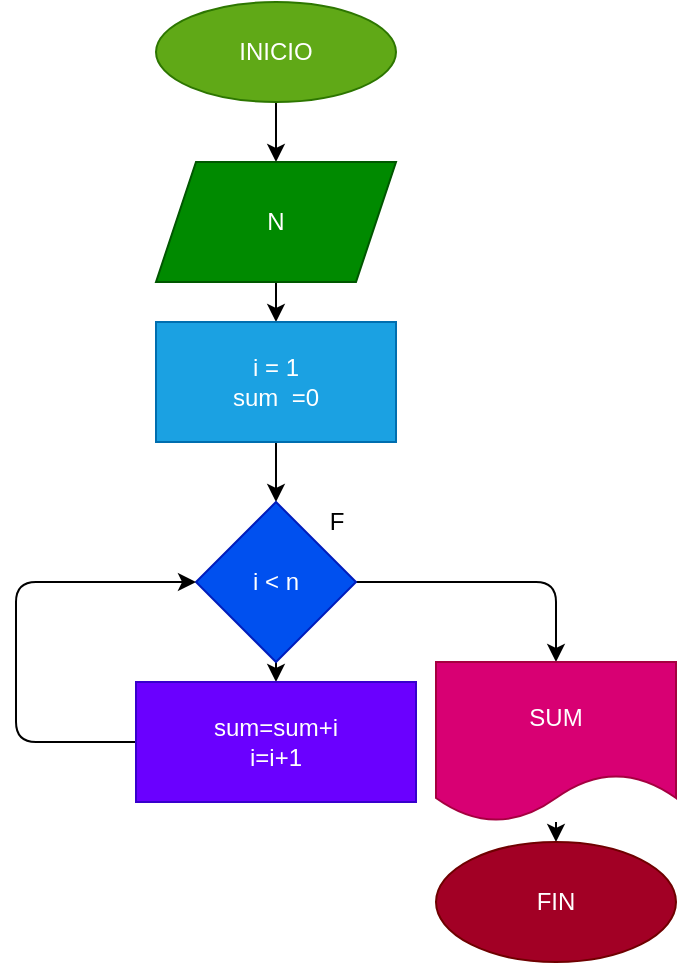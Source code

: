 <mxfile>
    <diagram id="W9MViC-ztw9-THEGZtJ0" name="Página-1">
        <mxGraphModel dx="564" dy="473" grid="1" gridSize="10" guides="1" tooltips="1" connect="1" arrows="1" fold="1" page="1" pageScale="1" pageWidth="827" pageHeight="1169" math="0" shadow="0">
            <root>
                <mxCell id="0"/>
                <mxCell id="1" parent="0"/>
                <mxCell id="5" value="" style="edgeStyle=none;html=1;" edge="1" parent="1" source="2" target="10">
                    <mxGeometry relative="1" as="geometry">
                        <mxPoint x="290" y="120" as="targetPoint"/>
                    </mxGeometry>
                </mxCell>
                <mxCell id="2" value="INICIO" style="ellipse;whiteSpace=wrap;html=1;fillColor=#60a917;fontColor=#ffffff;strokeColor=#2D7600;" vertex="1" parent="1">
                    <mxGeometry x="230" y="30" width="120" height="50" as="geometry"/>
                </mxCell>
                <mxCell id="7" value="" style="edgeStyle=none;html=1;" edge="1" parent="1" target="6">
                    <mxGeometry relative="1" as="geometry">
                        <mxPoint x="290" y="240" as="sourcePoint"/>
                    </mxGeometry>
                </mxCell>
                <mxCell id="11" style="edgeStyle=none;html=1;exitX=0.5;exitY=1;exitDx=0;exitDy=0;" edge="1" parent="1">
                    <mxGeometry relative="1" as="geometry">
                        <mxPoint x="290" y="230" as="targetPoint"/>
                        <mxPoint x="290" y="240" as="sourcePoint"/>
                    </mxGeometry>
                </mxCell>
                <mxCell id="16" value="" style="edgeStyle=none;html=1;" edge="1" parent="1" source="6" target="15">
                    <mxGeometry relative="1" as="geometry">
                        <Array as="points">
                            <mxPoint x="430" y="320"/>
                        </Array>
                    </mxGeometry>
                </mxCell>
                <mxCell id="18" value="" style="edgeStyle=none;html=1;" edge="1" parent="1" source="6" target="17">
                    <mxGeometry relative="1" as="geometry"/>
                </mxCell>
                <mxCell id="6" value="i &amp;lt; n" style="rhombus;whiteSpace=wrap;html=1;fillColor=#0050ef;fontColor=#ffffff;strokeColor=#001DBC;" vertex="1" parent="1">
                    <mxGeometry x="250" y="280" width="80" height="80" as="geometry"/>
                </mxCell>
                <mxCell id="13" value="" style="edgeStyle=none;html=1;" edge="1" parent="1" source="10" target="12">
                    <mxGeometry relative="1" as="geometry"/>
                </mxCell>
                <mxCell id="10" value="N" style="shape=parallelogram;perimeter=parallelogramPerimeter;whiteSpace=wrap;html=1;fixedSize=1;fillColor=#008a00;fontColor=#ffffff;strokeColor=#005700;" vertex="1" parent="1">
                    <mxGeometry x="230" y="110" width="120" height="60" as="geometry"/>
                </mxCell>
                <mxCell id="12" value="i = 1&lt;br&gt;sum&amp;nbsp; =0" style="whiteSpace=wrap;html=1;fillColor=#1ba1e2;fontColor=#ffffff;strokeColor=#006EAF;" vertex="1" parent="1">
                    <mxGeometry x="230" y="190" width="120" height="60" as="geometry"/>
                </mxCell>
                <mxCell id="14" value="F" style="text;html=1;align=center;verticalAlign=middle;resizable=0;points=[];autosize=1;strokeColor=none;fillColor=none;" vertex="1" parent="1">
                    <mxGeometry x="310" y="280" width="20" height="20" as="geometry"/>
                </mxCell>
                <mxCell id="21" value="" style="edgeStyle=none;html=1;" edge="1" parent="1" source="15" target="20">
                    <mxGeometry relative="1" as="geometry"/>
                </mxCell>
                <mxCell id="15" value="SUM" style="shape=document;whiteSpace=wrap;html=1;boundedLbl=1;fillColor=#d80073;fontColor=#ffffff;strokeColor=#A50040;" vertex="1" parent="1">
                    <mxGeometry x="370" y="360" width="120" height="80" as="geometry"/>
                </mxCell>
                <mxCell id="19" style="edgeStyle=none;html=1;entryX=0;entryY=0.5;entryDx=0;entryDy=0;" edge="1" parent="1" source="17" target="6">
                    <mxGeometry relative="1" as="geometry">
                        <Array as="points">
                            <mxPoint x="160" y="400"/>
                            <mxPoint x="160" y="320"/>
                        </Array>
                    </mxGeometry>
                </mxCell>
                <mxCell id="17" value="sum=sum+i&lt;br&gt;i=i+1" style="whiteSpace=wrap;html=1;fillColor=#6a00ff;fontColor=#ffffff;strokeColor=#3700CC;" vertex="1" parent="1">
                    <mxGeometry x="220" y="370" width="140" height="60" as="geometry"/>
                </mxCell>
                <mxCell id="20" value="FIN" style="ellipse;whiteSpace=wrap;html=1;fillColor=#a20025;fontColor=#ffffff;strokeColor=#6F0000;" vertex="1" parent="1">
                    <mxGeometry x="370" y="450" width="120" height="60" as="geometry"/>
                </mxCell>
            </root>
        </mxGraphModel>
    </diagram>
</mxfile>